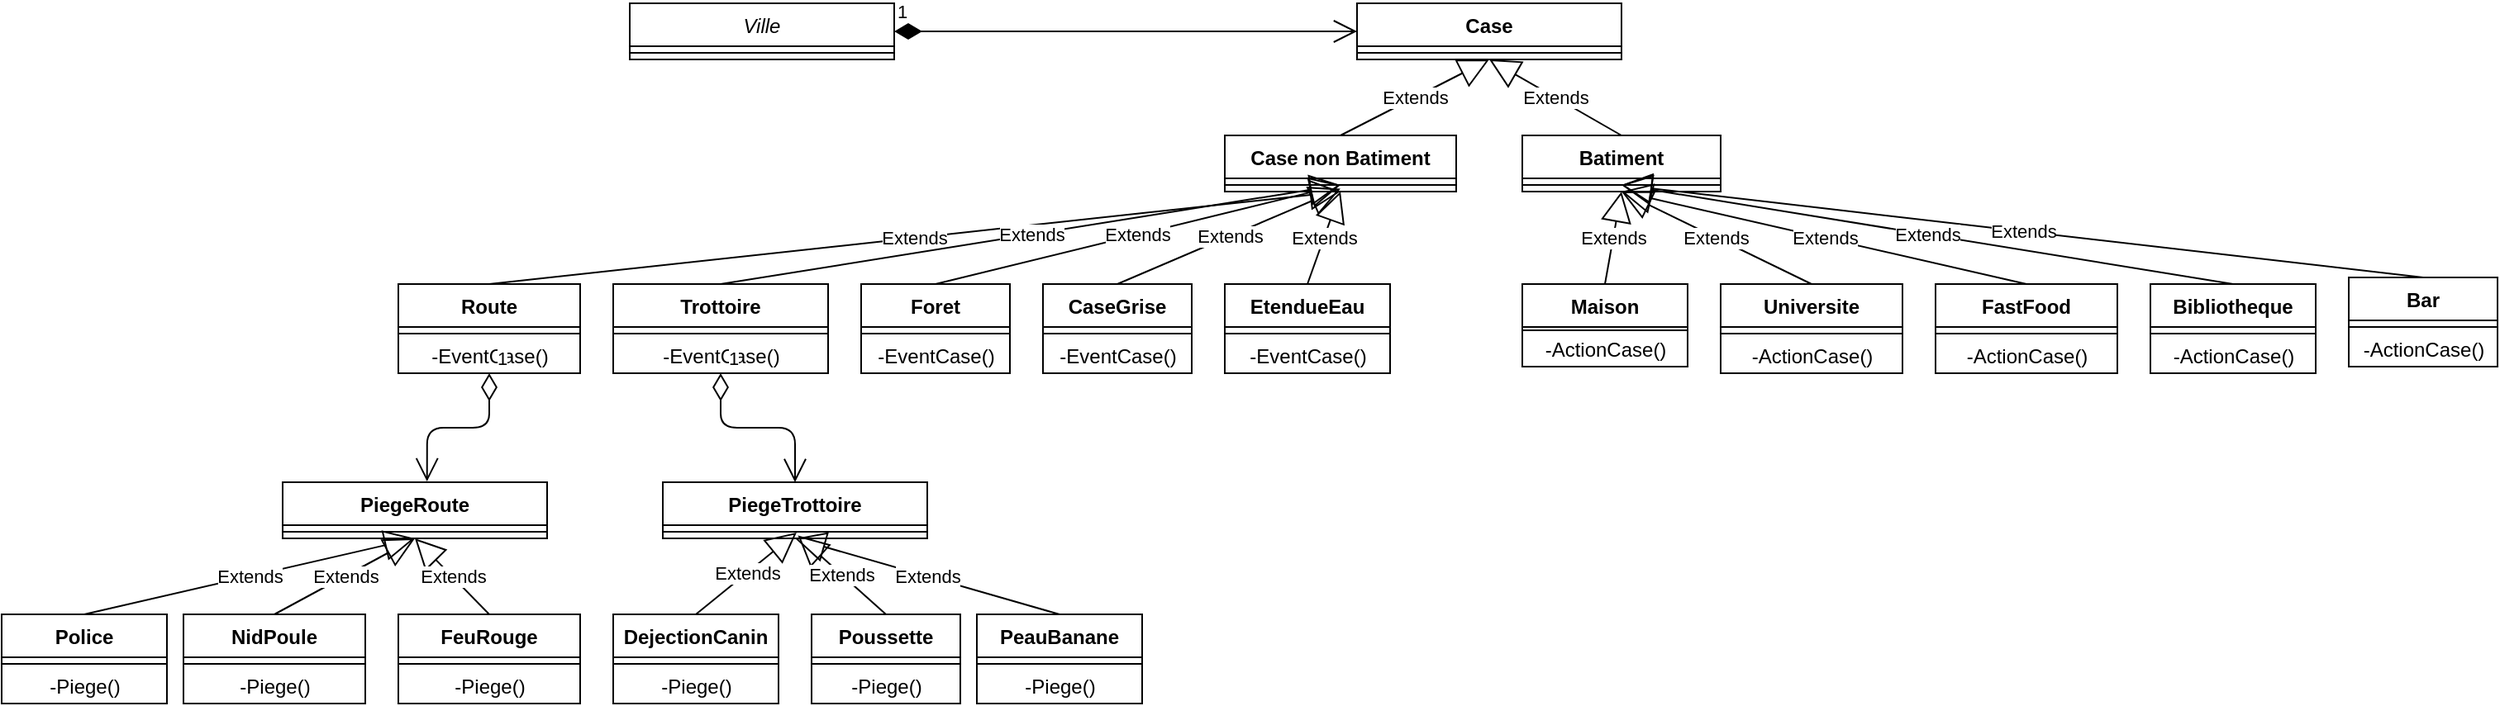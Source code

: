 <mxfile version="14.0.5" type="github">
  <diagram id="C5RBs43oDa-KdzZeNtuy" name="Page-1">
    <mxGraphModel dx="2554" dy="959" grid="1" gridSize="10" guides="1" tooltips="1" connect="1" arrows="1" fold="1" page="1" pageScale="1" pageWidth="827" pageHeight="1169" math="0" shadow="0">
      <root>
        <mxCell id="WIyWlLk6GJQsqaUBKTNV-0" />
        <mxCell id="WIyWlLk6GJQsqaUBKTNV-1" parent="WIyWlLk6GJQsqaUBKTNV-0" />
        <mxCell id="zkfFHV4jXpPFQw0GAbJ--0" value="Ville&#xa;" style="swimlane;fontStyle=2;align=center;verticalAlign=top;childLayout=stackLayout;horizontal=1;startSize=26;horizontalStack=0;resizeParent=1;resizeLast=0;collapsible=1;marginBottom=0;rounded=0;shadow=0;strokeWidth=1;" parent="WIyWlLk6GJQsqaUBKTNV-1" vertex="1">
          <mxGeometry x="20" y="40" width="160" height="34" as="geometry">
            <mxRectangle x="230" y="140" width="160" height="26" as="alternateBounds" />
          </mxGeometry>
        </mxCell>
        <mxCell id="zkfFHV4jXpPFQw0GAbJ--4" value="" style="line;html=1;strokeWidth=1;align=left;verticalAlign=middle;spacingTop=-1;spacingLeft=3;spacingRight=3;rotatable=0;labelPosition=right;points=[];portConstraint=eastwest;" parent="zkfFHV4jXpPFQw0GAbJ--0" vertex="1">
          <mxGeometry y="26" width="160" height="8" as="geometry" />
        </mxCell>
        <mxCell id="GPTz1_Q5hdU3rCjX2nhV-0" value="Case&#xa;" style="swimlane;fontStyle=1;align=center;verticalAlign=top;childLayout=stackLayout;horizontal=1;startSize=26;horizontalStack=0;resizeParent=1;resizeParentMax=0;resizeLast=0;collapsible=1;marginBottom=0;rounded=0;sketch=0;" parent="WIyWlLk6GJQsqaUBKTNV-1" vertex="1">
          <mxGeometry x="460" y="40" width="160" height="34" as="geometry" />
        </mxCell>
        <mxCell id="GPTz1_Q5hdU3rCjX2nhV-2" value="" style="line;strokeWidth=1;fillColor=none;align=left;verticalAlign=middle;spacingTop=-1;spacingLeft=3;spacingRight=3;rotatable=0;labelPosition=right;points=[];portConstraint=eastwest;" parent="GPTz1_Q5hdU3rCjX2nhV-0" vertex="1">
          <mxGeometry y="26" width="160" height="8" as="geometry" />
        </mxCell>
        <mxCell id="GPTz1_Q5hdU3rCjX2nhV-6" value="1" style="endArrow=open;html=1;endSize=12;startArrow=diamondThin;startSize=14;startFill=1;edgeStyle=orthogonalEdgeStyle;align=left;verticalAlign=bottom;strokeWidth=1;exitX=1;exitY=0.5;exitDx=0;exitDy=0;entryX=0;entryY=0.5;entryDx=0;entryDy=0;" parent="WIyWlLk6GJQsqaUBKTNV-1" source="zkfFHV4jXpPFQw0GAbJ--0" target="GPTz1_Q5hdU3rCjX2nhV-0" edge="1">
          <mxGeometry x="-1" y="3" relative="1" as="geometry">
            <mxPoint x="330" y="66.5" as="sourcePoint" />
            <mxPoint x="490" y="66.5" as="targetPoint" />
          </mxGeometry>
        </mxCell>
        <mxCell id="GPTz1_Q5hdU3rCjX2nhV-7" value="Batiment&#xa;" style="swimlane;fontStyle=1;align=center;verticalAlign=top;childLayout=stackLayout;horizontal=1;startSize=26;horizontalStack=0;resizeParent=1;resizeParentMax=0;resizeLast=0;collapsible=1;marginBottom=0;rounded=0;sketch=0;" parent="WIyWlLk6GJQsqaUBKTNV-1" vertex="1">
          <mxGeometry x="560" y="120" width="120" height="34" as="geometry" />
        </mxCell>
        <mxCell id="GPTz1_Q5hdU3rCjX2nhV-9" value="" style="line;strokeWidth=1;fillColor=none;align=left;verticalAlign=middle;spacingTop=-1;spacingLeft=3;spacingRight=3;rotatable=0;labelPosition=right;points=[];portConstraint=eastwest;" parent="GPTz1_Q5hdU3rCjX2nhV-7" vertex="1">
          <mxGeometry y="26" width="120" height="8" as="geometry" />
        </mxCell>
        <mxCell id="GPTz1_Q5hdU3rCjX2nhV-11" value="Route&#xa;" style="swimlane;fontStyle=1;align=center;verticalAlign=top;childLayout=stackLayout;horizontal=1;startSize=26;horizontalStack=0;resizeParent=1;resizeParentMax=0;resizeLast=0;collapsible=1;marginBottom=0;rounded=0;sketch=0;" parent="WIyWlLk6GJQsqaUBKTNV-1" vertex="1">
          <mxGeometry x="-120" y="210" width="110" height="54" as="geometry" />
        </mxCell>
        <mxCell id="GPTz1_Q5hdU3rCjX2nhV-13" value="" style="line;strokeWidth=1;fillColor=none;align=left;verticalAlign=middle;spacingTop=-1;spacingLeft=3;spacingRight=3;rotatable=0;labelPosition=right;points=[];portConstraint=eastwest;" parent="GPTz1_Q5hdU3rCjX2nhV-11" vertex="1">
          <mxGeometry y="26" width="110" height="8" as="geometry" />
        </mxCell>
        <mxCell id="zNqmAFqbsQ6npV8eVxzr-38" value="&lt;span style=&quot;text-align: left&quot;&gt;-EventCase()&lt;br&gt;&lt;/span&gt;" style="text;html=1;align=center;verticalAlign=middle;resizable=0;points=[];autosize=1;" parent="GPTz1_Q5hdU3rCjX2nhV-11" vertex="1">
          <mxGeometry y="34" width="110" height="20" as="geometry" />
        </mxCell>
        <mxCell id="GPTz1_Q5hdU3rCjX2nhV-19" value="Case non Batiment&#xa;" style="swimlane;fontStyle=1;align=center;verticalAlign=top;childLayout=stackLayout;horizontal=1;startSize=26;horizontalStack=0;resizeParent=1;resizeParentMax=0;resizeLast=0;collapsible=1;marginBottom=0;rounded=0;sketch=0;" parent="WIyWlLk6GJQsqaUBKTNV-1" vertex="1">
          <mxGeometry x="380" y="120" width="140" height="34" as="geometry" />
        </mxCell>
        <mxCell id="GPTz1_Q5hdU3rCjX2nhV-21" value="" style="line;strokeWidth=1;fillColor=none;align=left;verticalAlign=middle;spacingTop=-1;spacingLeft=3;spacingRight=3;rotatable=0;labelPosition=right;points=[];portConstraint=eastwest;" parent="GPTz1_Q5hdU3rCjX2nhV-19" vertex="1">
          <mxGeometry y="26" width="140" height="8" as="geometry" />
        </mxCell>
        <mxCell id="GPTz1_Q5hdU3rCjX2nhV-23" value="Trottoire&#xa;" style="swimlane;fontStyle=1;align=center;verticalAlign=top;childLayout=stackLayout;horizontal=1;startSize=26;horizontalStack=0;resizeParent=1;resizeParentMax=0;resizeLast=0;collapsible=1;marginBottom=0;rounded=0;sketch=0;" parent="WIyWlLk6GJQsqaUBKTNV-1" vertex="1">
          <mxGeometry x="10" y="210" width="130" height="54" as="geometry" />
        </mxCell>
        <mxCell id="GPTz1_Q5hdU3rCjX2nhV-25" value="" style="line;strokeWidth=1;fillColor=none;align=left;verticalAlign=middle;spacingTop=-1;spacingLeft=3;spacingRight=3;rotatable=0;labelPosition=right;points=[];portConstraint=eastwest;" parent="GPTz1_Q5hdU3rCjX2nhV-23" vertex="1">
          <mxGeometry y="26" width="130" height="8" as="geometry" />
        </mxCell>
        <mxCell id="zNqmAFqbsQ6npV8eVxzr-37" value="&lt;span style=&quot;text-align: left&quot;&gt;-EventCase()&lt;br&gt;&lt;/span&gt;" style="text;html=1;align=center;verticalAlign=middle;resizable=0;points=[];autosize=1;" parent="GPTz1_Q5hdU3rCjX2nhV-23" vertex="1">
          <mxGeometry y="34" width="130" height="20" as="geometry" />
        </mxCell>
        <mxCell id="GPTz1_Q5hdU3rCjX2nhV-36" value="PiegeTrottoire&#xa;" style="swimlane;fontStyle=1;align=center;verticalAlign=top;childLayout=stackLayout;horizontal=1;startSize=26;horizontalStack=0;resizeParent=1;resizeParentMax=0;resizeLast=0;collapsible=1;marginBottom=0;rounded=0;sketch=0;" parent="WIyWlLk6GJQsqaUBKTNV-1" vertex="1">
          <mxGeometry x="40" y="330" width="160" height="34" as="geometry" />
        </mxCell>
        <mxCell id="GPTz1_Q5hdU3rCjX2nhV-38" value="" style="line;strokeWidth=1;fillColor=none;align=left;verticalAlign=middle;spacingTop=-1;spacingLeft=3;spacingRight=3;rotatable=0;labelPosition=right;points=[];portConstraint=eastwest;" parent="GPTz1_Q5hdU3rCjX2nhV-36" vertex="1">
          <mxGeometry y="26" width="160" height="8" as="geometry" />
        </mxCell>
        <mxCell id="GPTz1_Q5hdU3rCjX2nhV-40" value="PiegeRoute&#xa;" style="swimlane;fontStyle=1;align=center;verticalAlign=top;childLayout=stackLayout;horizontal=1;startSize=26;horizontalStack=0;resizeParent=1;resizeParentMax=0;resizeLast=0;collapsible=1;marginBottom=0;rounded=0;sketch=0;" parent="WIyWlLk6GJQsqaUBKTNV-1" vertex="1">
          <mxGeometry x="-190" y="330" width="160" height="34" as="geometry" />
        </mxCell>
        <mxCell id="GPTz1_Q5hdU3rCjX2nhV-42" value="" style="line;strokeWidth=1;fillColor=none;align=left;verticalAlign=middle;spacingTop=-1;spacingLeft=3;spacingRight=3;rotatable=0;labelPosition=right;points=[];portConstraint=eastwest;" parent="GPTz1_Q5hdU3rCjX2nhV-40" vertex="1">
          <mxGeometry y="26" width="160" height="8" as="geometry" />
        </mxCell>
        <mxCell id="GPTz1_Q5hdU3rCjX2nhV-44" value="Police&#xa;" style="swimlane;fontStyle=1;align=center;verticalAlign=top;childLayout=stackLayout;horizontal=1;startSize=26;horizontalStack=0;resizeParent=1;resizeParentMax=0;resizeLast=0;collapsible=1;marginBottom=0;rounded=0;sketch=0;" parent="WIyWlLk6GJQsqaUBKTNV-1" vertex="1">
          <mxGeometry x="-360" y="410" width="100" height="54" as="geometry" />
        </mxCell>
        <mxCell id="GPTz1_Q5hdU3rCjX2nhV-46" value="" style="line;strokeWidth=1;fillColor=none;align=left;verticalAlign=middle;spacingTop=-1;spacingLeft=3;spacingRight=3;rotatable=0;labelPosition=right;points=[];portConstraint=eastwest;" parent="GPTz1_Q5hdU3rCjX2nhV-44" vertex="1">
          <mxGeometry y="26" width="100" height="8" as="geometry" />
        </mxCell>
        <mxCell id="zNqmAFqbsQ6npV8eVxzr-45" value="&lt;span style=&quot;text-align: left&quot;&gt;-Piege()&lt;br&gt;&lt;/span&gt;" style="text;html=1;align=center;verticalAlign=middle;resizable=0;points=[];autosize=1;" parent="GPTz1_Q5hdU3rCjX2nhV-44" vertex="1">
          <mxGeometry y="34" width="100" height="20" as="geometry" />
        </mxCell>
        <mxCell id="GPTz1_Q5hdU3rCjX2nhV-48" value="NidPoule&#xa;" style="swimlane;fontStyle=1;align=center;verticalAlign=top;childLayout=stackLayout;horizontal=1;startSize=26;horizontalStack=0;resizeParent=1;resizeParentMax=0;resizeLast=0;collapsible=1;marginBottom=0;rounded=0;sketch=0;" parent="WIyWlLk6GJQsqaUBKTNV-1" vertex="1">
          <mxGeometry x="-250" y="410" width="110" height="54" as="geometry" />
        </mxCell>
        <mxCell id="GPTz1_Q5hdU3rCjX2nhV-50" value="" style="line;strokeWidth=1;fillColor=none;align=left;verticalAlign=middle;spacingTop=-1;spacingLeft=3;spacingRight=3;rotatable=0;labelPosition=right;points=[];portConstraint=eastwest;" parent="GPTz1_Q5hdU3rCjX2nhV-48" vertex="1">
          <mxGeometry y="26" width="110" height="8" as="geometry" />
        </mxCell>
        <mxCell id="zNqmAFqbsQ6npV8eVxzr-44" value="&lt;span style=&quot;text-align: left&quot;&gt;-Piege()&lt;br&gt;&lt;/span&gt;" style="text;html=1;align=center;verticalAlign=middle;resizable=0;points=[];autosize=1;" parent="GPTz1_Q5hdU3rCjX2nhV-48" vertex="1">
          <mxGeometry y="34" width="110" height="20" as="geometry" />
        </mxCell>
        <mxCell id="GPTz1_Q5hdU3rCjX2nhV-52" value="FeuRouge&#xa;" style="swimlane;fontStyle=1;align=center;verticalAlign=top;childLayout=stackLayout;horizontal=1;startSize=26;horizontalStack=0;resizeParent=1;resizeParentMax=0;resizeLast=0;collapsible=1;marginBottom=0;rounded=0;sketch=0;" parent="WIyWlLk6GJQsqaUBKTNV-1" vertex="1">
          <mxGeometry x="-120" y="410" width="110" height="54" as="geometry" />
        </mxCell>
        <mxCell id="GPTz1_Q5hdU3rCjX2nhV-54" value="" style="line;strokeWidth=1;fillColor=none;align=left;verticalAlign=middle;spacingTop=-1;spacingLeft=3;spacingRight=3;rotatable=0;labelPosition=right;points=[];portConstraint=eastwest;" parent="GPTz1_Q5hdU3rCjX2nhV-52" vertex="1">
          <mxGeometry y="26" width="110" height="8" as="geometry" />
        </mxCell>
        <mxCell id="zNqmAFqbsQ6npV8eVxzr-43" value="&lt;span style=&quot;text-align: left&quot;&gt;-Piege()&lt;br&gt;&lt;/span&gt;" style="text;html=1;align=center;verticalAlign=middle;resizable=0;points=[];autosize=1;" parent="GPTz1_Q5hdU3rCjX2nhV-52" vertex="1">
          <mxGeometry y="34" width="110" height="20" as="geometry" />
        </mxCell>
        <mxCell id="GPTz1_Q5hdU3rCjX2nhV-59" value="PeauBanane&#xa;" style="swimlane;fontStyle=1;align=center;verticalAlign=top;childLayout=stackLayout;horizontal=1;startSize=26;horizontalStack=0;resizeParent=1;resizeParentMax=0;resizeLast=0;collapsible=1;marginBottom=0;rounded=0;sketch=0;" parent="WIyWlLk6GJQsqaUBKTNV-1" vertex="1">
          <mxGeometry x="230" y="410" width="100" height="54" as="geometry" />
        </mxCell>
        <mxCell id="GPTz1_Q5hdU3rCjX2nhV-61" value="" style="line;strokeWidth=1;fillColor=none;align=left;verticalAlign=middle;spacingTop=-1;spacingLeft=3;spacingRight=3;rotatable=0;labelPosition=right;points=[];portConstraint=eastwest;" parent="GPTz1_Q5hdU3rCjX2nhV-59" vertex="1">
          <mxGeometry y="26" width="100" height="8" as="geometry" />
        </mxCell>
        <mxCell id="zNqmAFqbsQ6npV8eVxzr-40" value="&lt;span style=&quot;text-align: left&quot;&gt;-Piege()&lt;br&gt;&lt;/span&gt;" style="text;html=1;align=center;verticalAlign=middle;resizable=0;points=[];autosize=1;" parent="GPTz1_Q5hdU3rCjX2nhV-59" vertex="1">
          <mxGeometry y="34" width="100" height="20" as="geometry" />
        </mxCell>
        <mxCell id="GPTz1_Q5hdU3rCjX2nhV-64" value="Poussette&#xa;" style="swimlane;fontStyle=1;align=center;verticalAlign=top;childLayout=stackLayout;horizontal=1;startSize=26;horizontalStack=0;resizeParent=1;resizeParentMax=0;resizeLast=0;collapsible=1;marginBottom=0;rounded=0;sketch=0;" parent="WIyWlLk6GJQsqaUBKTNV-1" vertex="1">
          <mxGeometry x="130" y="410" width="90" height="54" as="geometry" />
        </mxCell>
        <mxCell id="GPTz1_Q5hdU3rCjX2nhV-66" value="" style="line;strokeWidth=1;fillColor=none;align=left;verticalAlign=middle;spacingTop=-1;spacingLeft=3;spacingRight=3;rotatable=0;labelPosition=right;points=[];portConstraint=eastwest;" parent="GPTz1_Q5hdU3rCjX2nhV-64" vertex="1">
          <mxGeometry y="26" width="90" height="8" as="geometry" />
        </mxCell>
        <mxCell id="zNqmAFqbsQ6npV8eVxzr-41" value="&lt;span style=&quot;text-align: left&quot;&gt;-Piege()&lt;br&gt;&lt;/span&gt;" style="text;html=1;align=center;verticalAlign=middle;resizable=0;points=[];autosize=1;" parent="GPTz1_Q5hdU3rCjX2nhV-64" vertex="1">
          <mxGeometry y="34" width="90" height="20" as="geometry" />
        </mxCell>
        <mxCell id="GPTz1_Q5hdU3rCjX2nhV-68" value="DejectionCanin&#xa;" style="swimlane;fontStyle=1;align=center;verticalAlign=top;childLayout=stackLayout;horizontal=1;startSize=26;horizontalStack=0;resizeParent=1;resizeParentMax=0;resizeLast=0;collapsible=1;marginBottom=0;rounded=0;sketch=0;" parent="WIyWlLk6GJQsqaUBKTNV-1" vertex="1">
          <mxGeometry x="10" y="410" width="100" height="54" as="geometry" />
        </mxCell>
        <mxCell id="GPTz1_Q5hdU3rCjX2nhV-70" value="" style="line;strokeWidth=1;fillColor=none;align=left;verticalAlign=middle;spacingTop=-1;spacingLeft=3;spacingRight=3;rotatable=0;labelPosition=right;points=[];portConstraint=eastwest;" parent="GPTz1_Q5hdU3rCjX2nhV-68" vertex="1">
          <mxGeometry y="26" width="100" height="8" as="geometry" />
        </mxCell>
        <mxCell id="zNqmAFqbsQ6npV8eVxzr-42" value="&lt;span style=&quot;text-align: left&quot;&gt;-Piege()&lt;br&gt;&lt;/span&gt;" style="text;html=1;align=center;verticalAlign=middle;resizable=0;points=[];autosize=1;" parent="GPTz1_Q5hdU3rCjX2nhV-68" vertex="1">
          <mxGeometry y="34" width="100" height="20" as="geometry" />
        </mxCell>
        <mxCell id="GPTz1_Q5hdU3rCjX2nhV-77" value="Foret&#xa;" style="swimlane;fontStyle=1;align=center;verticalAlign=top;childLayout=stackLayout;horizontal=1;startSize=26;horizontalStack=0;resizeParent=1;resizeParentMax=0;resizeLast=0;collapsible=1;marginBottom=0;rounded=0;sketch=0;" parent="WIyWlLk6GJQsqaUBKTNV-1" vertex="1">
          <mxGeometry x="160" y="210" width="90" height="54" as="geometry" />
        </mxCell>
        <mxCell id="GPTz1_Q5hdU3rCjX2nhV-79" value="" style="line;strokeWidth=1;fillColor=none;align=left;verticalAlign=middle;spacingTop=-1;spacingLeft=3;spacingRight=3;rotatable=0;labelPosition=right;points=[];portConstraint=eastwest;" parent="GPTz1_Q5hdU3rCjX2nhV-77" vertex="1">
          <mxGeometry y="26" width="90" height="8" as="geometry" />
        </mxCell>
        <mxCell id="zNqmAFqbsQ6npV8eVxzr-36" value="&lt;span style=&quot;text-align: left&quot;&gt;-EventCase()&lt;br&gt;&lt;/span&gt;" style="text;html=1;align=center;verticalAlign=middle;resizable=0;points=[];autosize=1;" parent="GPTz1_Q5hdU3rCjX2nhV-77" vertex="1">
          <mxGeometry y="34" width="90" height="20" as="geometry" />
        </mxCell>
        <mxCell id="GPTz1_Q5hdU3rCjX2nhV-81" value="CaseGrise" style="swimlane;fontStyle=1;align=center;verticalAlign=top;childLayout=stackLayout;horizontal=1;startSize=26;horizontalStack=0;resizeParent=1;resizeParentMax=0;resizeLast=0;collapsible=1;marginBottom=0;rounded=0;sketch=0;" parent="WIyWlLk6GJQsqaUBKTNV-1" vertex="1">
          <mxGeometry x="270" y="210" width="90" height="54" as="geometry" />
        </mxCell>
        <mxCell id="GPTz1_Q5hdU3rCjX2nhV-83" value="" style="line;strokeWidth=1;fillColor=none;align=left;verticalAlign=middle;spacingTop=-1;spacingLeft=3;spacingRight=3;rotatable=0;labelPosition=right;points=[];portConstraint=eastwest;" parent="GPTz1_Q5hdU3rCjX2nhV-81" vertex="1">
          <mxGeometry y="26" width="90" height="8" as="geometry" />
        </mxCell>
        <mxCell id="7M6Y7YnW7jImlduHJxVL-0" value="&lt;span style=&quot;text-align: left&quot;&gt;-EventCase()&lt;br&gt;&lt;/span&gt;" style="text;html=1;align=center;verticalAlign=middle;resizable=0;points=[];autosize=1;" vertex="1" parent="GPTz1_Q5hdU3rCjX2nhV-81">
          <mxGeometry y="34" width="90" height="20" as="geometry" />
        </mxCell>
        <mxCell id="GPTz1_Q5hdU3rCjX2nhV-85" value="EtendueEau" style="swimlane;fontStyle=1;align=center;verticalAlign=top;childLayout=stackLayout;horizontal=1;startSize=26;horizontalStack=0;resizeParent=1;resizeParentMax=0;resizeLast=0;collapsible=1;marginBottom=0;rounded=0;sketch=0;" parent="WIyWlLk6GJQsqaUBKTNV-1" vertex="1">
          <mxGeometry x="380" y="210" width="100" height="54" as="geometry" />
        </mxCell>
        <mxCell id="GPTz1_Q5hdU3rCjX2nhV-87" value="" style="line;strokeWidth=1;fillColor=none;align=left;verticalAlign=middle;spacingTop=-1;spacingLeft=3;spacingRight=3;rotatable=0;labelPosition=right;points=[];portConstraint=eastwest;" parent="GPTz1_Q5hdU3rCjX2nhV-85" vertex="1">
          <mxGeometry y="26" width="100" height="8" as="geometry" />
        </mxCell>
        <mxCell id="7M6Y7YnW7jImlduHJxVL-1" value="&lt;span style=&quot;text-align: left&quot;&gt;-EventCase()&lt;br&gt;&lt;/span&gt;" style="text;html=1;align=center;verticalAlign=middle;resizable=0;points=[];autosize=1;" vertex="1" parent="GPTz1_Q5hdU3rCjX2nhV-85">
          <mxGeometry y="34" width="100" height="20" as="geometry" />
        </mxCell>
        <mxCell id="GPTz1_Q5hdU3rCjX2nhV-89" value="Bar&#xa;" style="swimlane;fontStyle=1;align=center;verticalAlign=top;childLayout=stackLayout;horizontal=1;startSize=26;horizontalStack=0;resizeParent=1;resizeParentMax=0;resizeLast=0;collapsible=1;marginBottom=0;rounded=0;sketch=0;" parent="WIyWlLk6GJQsqaUBKTNV-1" vertex="1">
          <mxGeometry x="1060" y="206" width="90" height="54" as="geometry" />
        </mxCell>
        <mxCell id="GPTz1_Q5hdU3rCjX2nhV-91" value="" style="line;strokeWidth=1;fillColor=none;align=left;verticalAlign=middle;spacingTop=-1;spacingLeft=3;spacingRight=3;rotatable=0;labelPosition=right;points=[];portConstraint=eastwest;" parent="GPTz1_Q5hdU3rCjX2nhV-89" vertex="1">
          <mxGeometry y="26" width="90" height="8" as="geometry" />
        </mxCell>
        <mxCell id="zNqmAFqbsQ6npV8eVxzr-33" value="&lt;span style=&quot;text-align: left&quot;&gt;-ActionCase()&lt;br&gt;&lt;/span&gt;" style="text;html=1;align=center;verticalAlign=middle;resizable=0;points=[];autosize=1;" parent="GPTz1_Q5hdU3rCjX2nhV-89" vertex="1">
          <mxGeometry y="34" width="90" height="20" as="geometry" />
        </mxCell>
        <mxCell id="GPTz1_Q5hdU3rCjX2nhV-93" value="Bibliotheque&#xa;" style="swimlane;fontStyle=1;align=center;verticalAlign=top;childLayout=stackLayout;horizontal=1;startSize=26;horizontalStack=0;resizeParent=1;resizeParentMax=0;resizeLast=0;collapsible=1;marginBottom=0;rounded=0;sketch=0;" parent="WIyWlLk6GJQsqaUBKTNV-1" vertex="1">
          <mxGeometry x="940" y="210" width="100" height="54" as="geometry" />
        </mxCell>
        <mxCell id="GPTz1_Q5hdU3rCjX2nhV-95" value="" style="line;strokeWidth=1;fillColor=none;align=left;verticalAlign=middle;spacingTop=-1;spacingLeft=3;spacingRight=3;rotatable=0;labelPosition=right;points=[];portConstraint=eastwest;" parent="GPTz1_Q5hdU3rCjX2nhV-93" vertex="1">
          <mxGeometry y="26" width="100" height="8" as="geometry" />
        </mxCell>
        <mxCell id="zNqmAFqbsQ6npV8eVxzr-32" value="&lt;span style=&quot;text-align: left&quot;&gt;-ActionCase()&lt;br&gt;&lt;/span&gt;" style="text;html=1;align=center;verticalAlign=middle;resizable=0;points=[];autosize=1;" parent="GPTz1_Q5hdU3rCjX2nhV-93" vertex="1">
          <mxGeometry y="34" width="100" height="20" as="geometry" />
        </mxCell>
        <mxCell id="GPTz1_Q5hdU3rCjX2nhV-97" value="FastFood&#xa;" style="swimlane;fontStyle=1;align=center;verticalAlign=top;childLayout=stackLayout;horizontal=1;startSize=26;horizontalStack=0;resizeParent=1;resizeParentMax=0;resizeLast=0;collapsible=1;marginBottom=0;rounded=0;sketch=0;" parent="WIyWlLk6GJQsqaUBKTNV-1" vertex="1">
          <mxGeometry x="810" y="210" width="110" height="54" as="geometry" />
        </mxCell>
        <mxCell id="GPTz1_Q5hdU3rCjX2nhV-99" value="" style="line;strokeWidth=1;fillColor=none;align=left;verticalAlign=middle;spacingTop=-1;spacingLeft=3;spacingRight=3;rotatable=0;labelPosition=right;points=[];portConstraint=eastwest;" parent="GPTz1_Q5hdU3rCjX2nhV-97" vertex="1">
          <mxGeometry y="26" width="110" height="8" as="geometry" />
        </mxCell>
        <mxCell id="zNqmAFqbsQ6npV8eVxzr-31" value="&lt;span style=&quot;text-align: left&quot;&gt;-ActionCase()&lt;br&gt;&lt;/span&gt;" style="text;html=1;align=center;verticalAlign=middle;resizable=0;points=[];autosize=1;" parent="GPTz1_Q5hdU3rCjX2nhV-97" vertex="1">
          <mxGeometry y="34" width="110" height="20" as="geometry" />
        </mxCell>
        <mxCell id="GPTz1_Q5hdU3rCjX2nhV-101" value="Universite&#xa;&#xa;" style="swimlane;fontStyle=1;align=center;verticalAlign=top;childLayout=stackLayout;horizontal=1;startSize=26;horizontalStack=0;resizeParent=1;resizeParentMax=0;resizeLast=0;collapsible=1;marginBottom=0;rounded=0;sketch=0;" parent="WIyWlLk6GJQsqaUBKTNV-1" vertex="1">
          <mxGeometry x="680" y="210" width="110" height="54" as="geometry" />
        </mxCell>
        <mxCell id="GPTz1_Q5hdU3rCjX2nhV-103" value="" style="line;strokeWidth=1;fillColor=none;align=left;verticalAlign=middle;spacingTop=-1;spacingLeft=3;spacingRight=3;rotatable=0;labelPosition=right;points=[];portConstraint=eastwest;" parent="GPTz1_Q5hdU3rCjX2nhV-101" vertex="1">
          <mxGeometry y="26" width="110" height="8" as="geometry" />
        </mxCell>
        <mxCell id="zNqmAFqbsQ6npV8eVxzr-30" value="&lt;span style=&quot;text-align: left&quot;&gt;-ActionCase()&lt;br&gt;&lt;/span&gt;" style="text;html=1;align=center;verticalAlign=middle;resizable=0;points=[];autosize=1;" parent="GPTz1_Q5hdU3rCjX2nhV-101" vertex="1">
          <mxGeometry y="34" width="110" height="20" as="geometry" />
        </mxCell>
        <mxCell id="GPTz1_Q5hdU3rCjX2nhV-105" value="Maison&#xa;" style="swimlane;fontStyle=1;align=center;verticalAlign=top;childLayout=stackLayout;horizontal=1;startSize=26;horizontalStack=0;resizeParent=1;resizeParentMax=0;resizeLast=0;collapsible=1;marginBottom=0;rounded=0;sketch=0;" parent="WIyWlLk6GJQsqaUBKTNV-1" vertex="1">
          <mxGeometry x="560" y="210" width="100" height="50" as="geometry" />
        </mxCell>
        <mxCell id="GPTz1_Q5hdU3rCjX2nhV-107" value="" style="line;strokeWidth=1;fillColor=none;align=left;verticalAlign=middle;spacingTop=-1;spacingLeft=3;spacingRight=3;rotatable=0;labelPosition=right;points=[];portConstraint=eastwest;" parent="GPTz1_Q5hdU3rCjX2nhV-105" vertex="1">
          <mxGeometry y="26" width="100" height="4" as="geometry" />
        </mxCell>
        <mxCell id="zNqmAFqbsQ6npV8eVxzr-28" value="&lt;span style=&quot;text-align: left&quot;&gt;-ActionCase()&lt;br&gt;&lt;/span&gt;" style="text;html=1;align=center;verticalAlign=middle;resizable=0;points=[];autosize=1;" parent="GPTz1_Q5hdU3rCjX2nhV-105" vertex="1">
          <mxGeometry y="30" width="100" height="20" as="geometry" />
        </mxCell>
        <mxCell id="zNqmAFqbsQ6npV8eVxzr-4" value="Extends" style="endArrow=block;endSize=16;endFill=0;html=1;exitX=0.5;exitY=0;exitDx=0;exitDy=0;entryX=0.5;entryY=1;entryDx=0;entryDy=0;" parent="WIyWlLk6GJQsqaUBKTNV-1" source="GPTz1_Q5hdU3rCjX2nhV-97" target="GPTz1_Q5hdU3rCjX2nhV-7" edge="1">
          <mxGeometry width="160" relative="1" as="geometry">
            <mxPoint x="240" y="280" as="sourcePoint" />
            <mxPoint x="620" y="270" as="targetPoint" />
          </mxGeometry>
        </mxCell>
        <mxCell id="zNqmAFqbsQ6npV8eVxzr-5" value="Extends" style="endArrow=block;endSize=16;endFill=0;html=1;entryX=0.5;entryY=1;entryDx=0;entryDy=0;exitX=0.5;exitY=0;exitDx=0;exitDy=0;" parent="WIyWlLk6GJQsqaUBKTNV-1" source="GPTz1_Q5hdU3rCjX2nhV-101" target="GPTz1_Q5hdU3rCjX2nhV-7" edge="1">
          <mxGeometry width="160" relative="1" as="geometry">
            <mxPoint x="240" y="280" as="sourcePoint" />
            <mxPoint x="400" y="280" as="targetPoint" />
          </mxGeometry>
        </mxCell>
        <mxCell id="zNqmAFqbsQ6npV8eVxzr-6" value="Extends" style="endArrow=block;endSize=16;endFill=0;html=1;exitX=0.5;exitY=0;exitDx=0;exitDy=0;entryX=0.5;entryY=1;entryDx=0;entryDy=0;" parent="WIyWlLk6GJQsqaUBKTNV-1" source="GPTz1_Q5hdU3rCjX2nhV-105" target="GPTz1_Q5hdU3rCjX2nhV-7" edge="1">
          <mxGeometry width="160" relative="1" as="geometry">
            <mxPoint x="240" y="280" as="sourcePoint" />
            <mxPoint x="400" y="280" as="targetPoint" />
          </mxGeometry>
        </mxCell>
        <mxCell id="zNqmAFqbsQ6npV8eVxzr-7" value="Extends" style="endArrow=block;endSize=16;endFill=0;html=1;exitX=0.5;exitY=0;exitDx=0;exitDy=0;entryX=0.5;entryY=1;entryDx=0;entryDy=0;" parent="WIyWlLk6GJQsqaUBKTNV-1" source="GPTz1_Q5hdU3rCjX2nhV-7" target="GPTz1_Q5hdU3rCjX2nhV-0" edge="1">
          <mxGeometry width="160" relative="1" as="geometry">
            <mxPoint x="240" y="280" as="sourcePoint" />
            <mxPoint x="560" y="260" as="targetPoint" />
          </mxGeometry>
        </mxCell>
        <mxCell id="zNqmAFqbsQ6npV8eVxzr-8" value="Extends" style="endArrow=block;endSize=16;endFill=0;html=1;entryX=0.5;entryY=1;entryDx=0;entryDy=0;exitX=0.5;exitY=0;exitDx=0;exitDy=0;" parent="WIyWlLk6GJQsqaUBKTNV-1" source="GPTz1_Q5hdU3rCjX2nhV-19" target="GPTz1_Q5hdU3rCjX2nhV-0" edge="1">
          <mxGeometry width="160" relative="1" as="geometry">
            <mxPoint x="240" y="280" as="sourcePoint" />
            <mxPoint x="400" y="280" as="targetPoint" />
          </mxGeometry>
        </mxCell>
        <mxCell id="zNqmAFqbsQ6npV8eVxzr-9" value="Extends" style="endArrow=block;endSize=16;endFill=0;html=1;exitX=0.5;exitY=0;exitDx=0;exitDy=0;" parent="WIyWlLk6GJQsqaUBKTNV-1" source="GPTz1_Q5hdU3rCjX2nhV-89" edge="1">
          <mxGeometry width="160" relative="1" as="geometry">
            <mxPoint x="650" y="280" as="sourcePoint" />
            <mxPoint x="620" y="150" as="targetPoint" />
          </mxGeometry>
        </mxCell>
        <mxCell id="zNqmAFqbsQ6npV8eVxzr-10" value="Extends" style="endArrow=block;endSize=16;endFill=0;html=1;exitX=0.5;exitY=0;exitDx=0;exitDy=0;" parent="WIyWlLk6GJQsqaUBKTNV-1" source="GPTz1_Q5hdU3rCjX2nhV-93" edge="1">
          <mxGeometry width="160" relative="1" as="geometry">
            <mxPoint x="650" y="280" as="sourcePoint" />
            <mxPoint x="620" y="150" as="targetPoint" />
          </mxGeometry>
        </mxCell>
        <mxCell id="zNqmAFqbsQ6npV8eVxzr-11" value="Extends" style="endArrow=block;endSize=16;endFill=0;html=1;exitX=0.5;exitY=0;exitDx=0;exitDy=0;entryX=0.5;entryY=1;entryDx=0;entryDy=0;" parent="WIyWlLk6GJQsqaUBKTNV-1" source="GPTz1_Q5hdU3rCjX2nhV-11" target="GPTz1_Q5hdU3rCjX2nhV-19" edge="1">
          <mxGeometry width="160" relative="1" as="geometry">
            <mxPoint x="170" y="280" as="sourcePoint" />
            <mxPoint x="330" y="280" as="targetPoint" />
          </mxGeometry>
        </mxCell>
        <mxCell id="zNqmAFqbsQ6npV8eVxzr-12" value="Extends" style="endArrow=block;endSize=16;endFill=0;html=1;exitX=0.5;exitY=0;exitDx=0;exitDy=0;" parent="WIyWlLk6GJQsqaUBKTNV-1" source="GPTz1_Q5hdU3rCjX2nhV-23" edge="1">
          <mxGeometry width="160" relative="1" as="geometry">
            <mxPoint x="170" y="280" as="sourcePoint" />
            <mxPoint x="450" y="150" as="targetPoint" />
          </mxGeometry>
        </mxCell>
        <mxCell id="zNqmAFqbsQ6npV8eVxzr-13" value="Extends" style="endArrow=block;endSize=16;endFill=0;html=1;exitX=0.5;exitY=0;exitDx=0;exitDy=0;" parent="WIyWlLk6GJQsqaUBKTNV-1" source="GPTz1_Q5hdU3rCjX2nhV-77" edge="1">
          <mxGeometry width="160" relative="1" as="geometry">
            <mxPoint x="170" y="280" as="sourcePoint" />
            <mxPoint x="450" y="150" as="targetPoint" />
          </mxGeometry>
        </mxCell>
        <mxCell id="zNqmAFqbsQ6npV8eVxzr-14" value="Extends" style="endArrow=block;endSize=16;endFill=0;html=1;exitX=0.5;exitY=0;exitDx=0;exitDy=0;entryX=0.5;entryY=0.784;entryDx=0;entryDy=0;entryPerimeter=0;" parent="WIyWlLk6GJQsqaUBKTNV-1" source="GPTz1_Q5hdU3rCjX2nhV-81" target="GPTz1_Q5hdU3rCjX2nhV-21" edge="1">
          <mxGeometry width="160" relative="1" as="geometry">
            <mxPoint x="170" y="280" as="sourcePoint" />
            <mxPoint x="330" y="280" as="targetPoint" />
          </mxGeometry>
        </mxCell>
        <mxCell id="zNqmAFqbsQ6npV8eVxzr-15" value="Extends" style="endArrow=block;endSize=16;endFill=0;html=1;exitX=0.5;exitY=0;exitDx=0;exitDy=0;entryX=0.5;entryY=1;entryDx=0;entryDy=0;" parent="WIyWlLk6GJQsqaUBKTNV-1" source="GPTz1_Q5hdU3rCjX2nhV-85" target="GPTz1_Q5hdU3rCjX2nhV-19" edge="1">
          <mxGeometry width="160" relative="1" as="geometry">
            <mxPoint x="170" y="280" as="sourcePoint" />
            <mxPoint x="330" y="280" as="targetPoint" />
          </mxGeometry>
        </mxCell>
        <mxCell id="zNqmAFqbsQ6npV8eVxzr-18" value="1" style="endArrow=open;html=1;endSize=12;startArrow=diamondThin;startSize=14;startFill=0;edgeStyle=orthogonalEdgeStyle;align=left;verticalAlign=bottom;exitX=0.5;exitY=1;exitDx=0;exitDy=0;entryX=0.546;entryY=-0.013;entryDx=0;entryDy=0;entryPerimeter=0;" parent="WIyWlLk6GJQsqaUBKTNV-1" source="GPTz1_Q5hdU3rCjX2nhV-11" target="GPTz1_Q5hdU3rCjX2nhV-40" edge="1">
          <mxGeometry x="-1" y="3" relative="1" as="geometry">
            <mxPoint x="180" y="280" as="sourcePoint" />
            <mxPoint x="340" y="280" as="targetPoint" />
          </mxGeometry>
        </mxCell>
        <mxCell id="zNqmAFqbsQ6npV8eVxzr-19" value="1" style="endArrow=open;html=1;endSize=12;startArrow=diamondThin;startSize=14;startFill=0;edgeStyle=orthogonalEdgeStyle;align=left;verticalAlign=bottom;exitX=0.5;exitY=1;exitDx=0;exitDy=0;entryX=0.5;entryY=0;entryDx=0;entryDy=0;" parent="WIyWlLk6GJQsqaUBKTNV-1" source="GPTz1_Q5hdU3rCjX2nhV-23" target="GPTz1_Q5hdU3rCjX2nhV-36" edge="1">
          <mxGeometry x="-1" y="3" relative="1" as="geometry">
            <mxPoint x="180" y="280" as="sourcePoint" />
            <mxPoint x="340" y="280" as="targetPoint" />
          </mxGeometry>
        </mxCell>
        <mxCell id="zNqmAFqbsQ6npV8eVxzr-20" value="Extends" style="endArrow=block;endSize=16;endFill=0;html=1;exitX=0.5;exitY=0;exitDx=0;exitDy=0;entryX=0.5;entryY=1;entryDx=0;entryDy=0;" parent="WIyWlLk6GJQsqaUBKTNV-1" source="GPTz1_Q5hdU3rCjX2nhV-59" target="GPTz1_Q5hdU3rCjX2nhV-36" edge="1">
          <mxGeometry width="160" relative="1" as="geometry">
            <mxPoint x="-70" y="280" as="sourcePoint" />
            <mxPoint x="90" y="310" as="targetPoint" />
          </mxGeometry>
        </mxCell>
        <mxCell id="zNqmAFqbsQ6npV8eVxzr-21" value="Extends" style="endArrow=block;endSize=16;endFill=0;html=1;exitX=0.5;exitY=0;exitDx=0;exitDy=0;entryX=0.511;entryY=0.784;entryDx=0;entryDy=0;entryPerimeter=0;" parent="WIyWlLk6GJQsqaUBKTNV-1" source="GPTz1_Q5hdU3rCjX2nhV-64" target="GPTz1_Q5hdU3rCjX2nhV-38" edge="1">
          <mxGeometry width="160" relative="1" as="geometry">
            <mxPoint x="-70" y="280" as="sourcePoint" />
            <mxPoint x="90" y="280" as="targetPoint" />
          </mxGeometry>
        </mxCell>
        <mxCell id="zNqmAFqbsQ6npV8eVxzr-22" value="Extends" style="endArrow=block;endSize=16;endFill=0;html=1;exitX=0.5;exitY=0;exitDx=0;exitDy=0;entryX=0.506;entryY=0.557;entryDx=0;entryDy=0;entryPerimeter=0;" parent="WIyWlLk6GJQsqaUBKTNV-1" source="GPTz1_Q5hdU3rCjX2nhV-68" target="GPTz1_Q5hdU3rCjX2nhV-38" edge="1">
          <mxGeometry width="160" relative="1" as="geometry">
            <mxPoint x="-70" y="280" as="sourcePoint" />
            <mxPoint x="90" y="280" as="targetPoint" />
          </mxGeometry>
        </mxCell>
        <mxCell id="zNqmAFqbsQ6npV8eVxzr-23" value="Extends" style="endArrow=block;endSize=16;endFill=0;html=1;exitX=0.5;exitY=0;exitDx=0;exitDy=0;entryX=0.5;entryY=1;entryDx=0;entryDy=0;" parent="WIyWlLk6GJQsqaUBKTNV-1" source="GPTz1_Q5hdU3rCjX2nhV-52" target="GPTz1_Q5hdU3rCjX2nhV-40" edge="1">
          <mxGeometry width="160" relative="1" as="geometry">
            <mxPoint x="-70" y="280" as="sourcePoint" />
            <mxPoint x="-90" y="310" as="targetPoint" />
          </mxGeometry>
        </mxCell>
        <mxCell id="zNqmAFqbsQ6npV8eVxzr-24" value="Extends" style="endArrow=block;endSize=16;endFill=0;html=1;exitX=0.5;exitY=0;exitDx=0;exitDy=0;entryX=0.5;entryY=1;entryDx=0;entryDy=0;" parent="WIyWlLk6GJQsqaUBKTNV-1" source="GPTz1_Q5hdU3rCjX2nhV-48" target="GPTz1_Q5hdU3rCjX2nhV-40" edge="1">
          <mxGeometry width="160" relative="1" as="geometry">
            <mxPoint x="-70" y="280" as="sourcePoint" />
            <mxPoint x="-100" y="310" as="targetPoint" />
          </mxGeometry>
        </mxCell>
        <mxCell id="zNqmAFqbsQ6npV8eVxzr-25" value="Extends" style="endArrow=block;endSize=16;endFill=0;html=1;exitX=0.5;exitY=0;exitDx=0;exitDy=0;entryX=0.5;entryY=1;entryDx=0;entryDy=0;" parent="WIyWlLk6GJQsqaUBKTNV-1" source="GPTz1_Q5hdU3rCjX2nhV-44" target="GPTz1_Q5hdU3rCjX2nhV-40" edge="1">
          <mxGeometry width="160" relative="1" as="geometry">
            <mxPoint x="-70" y="280" as="sourcePoint" />
            <mxPoint x="90" y="280" as="targetPoint" />
          </mxGeometry>
        </mxCell>
      </root>
    </mxGraphModel>
  </diagram>
</mxfile>
